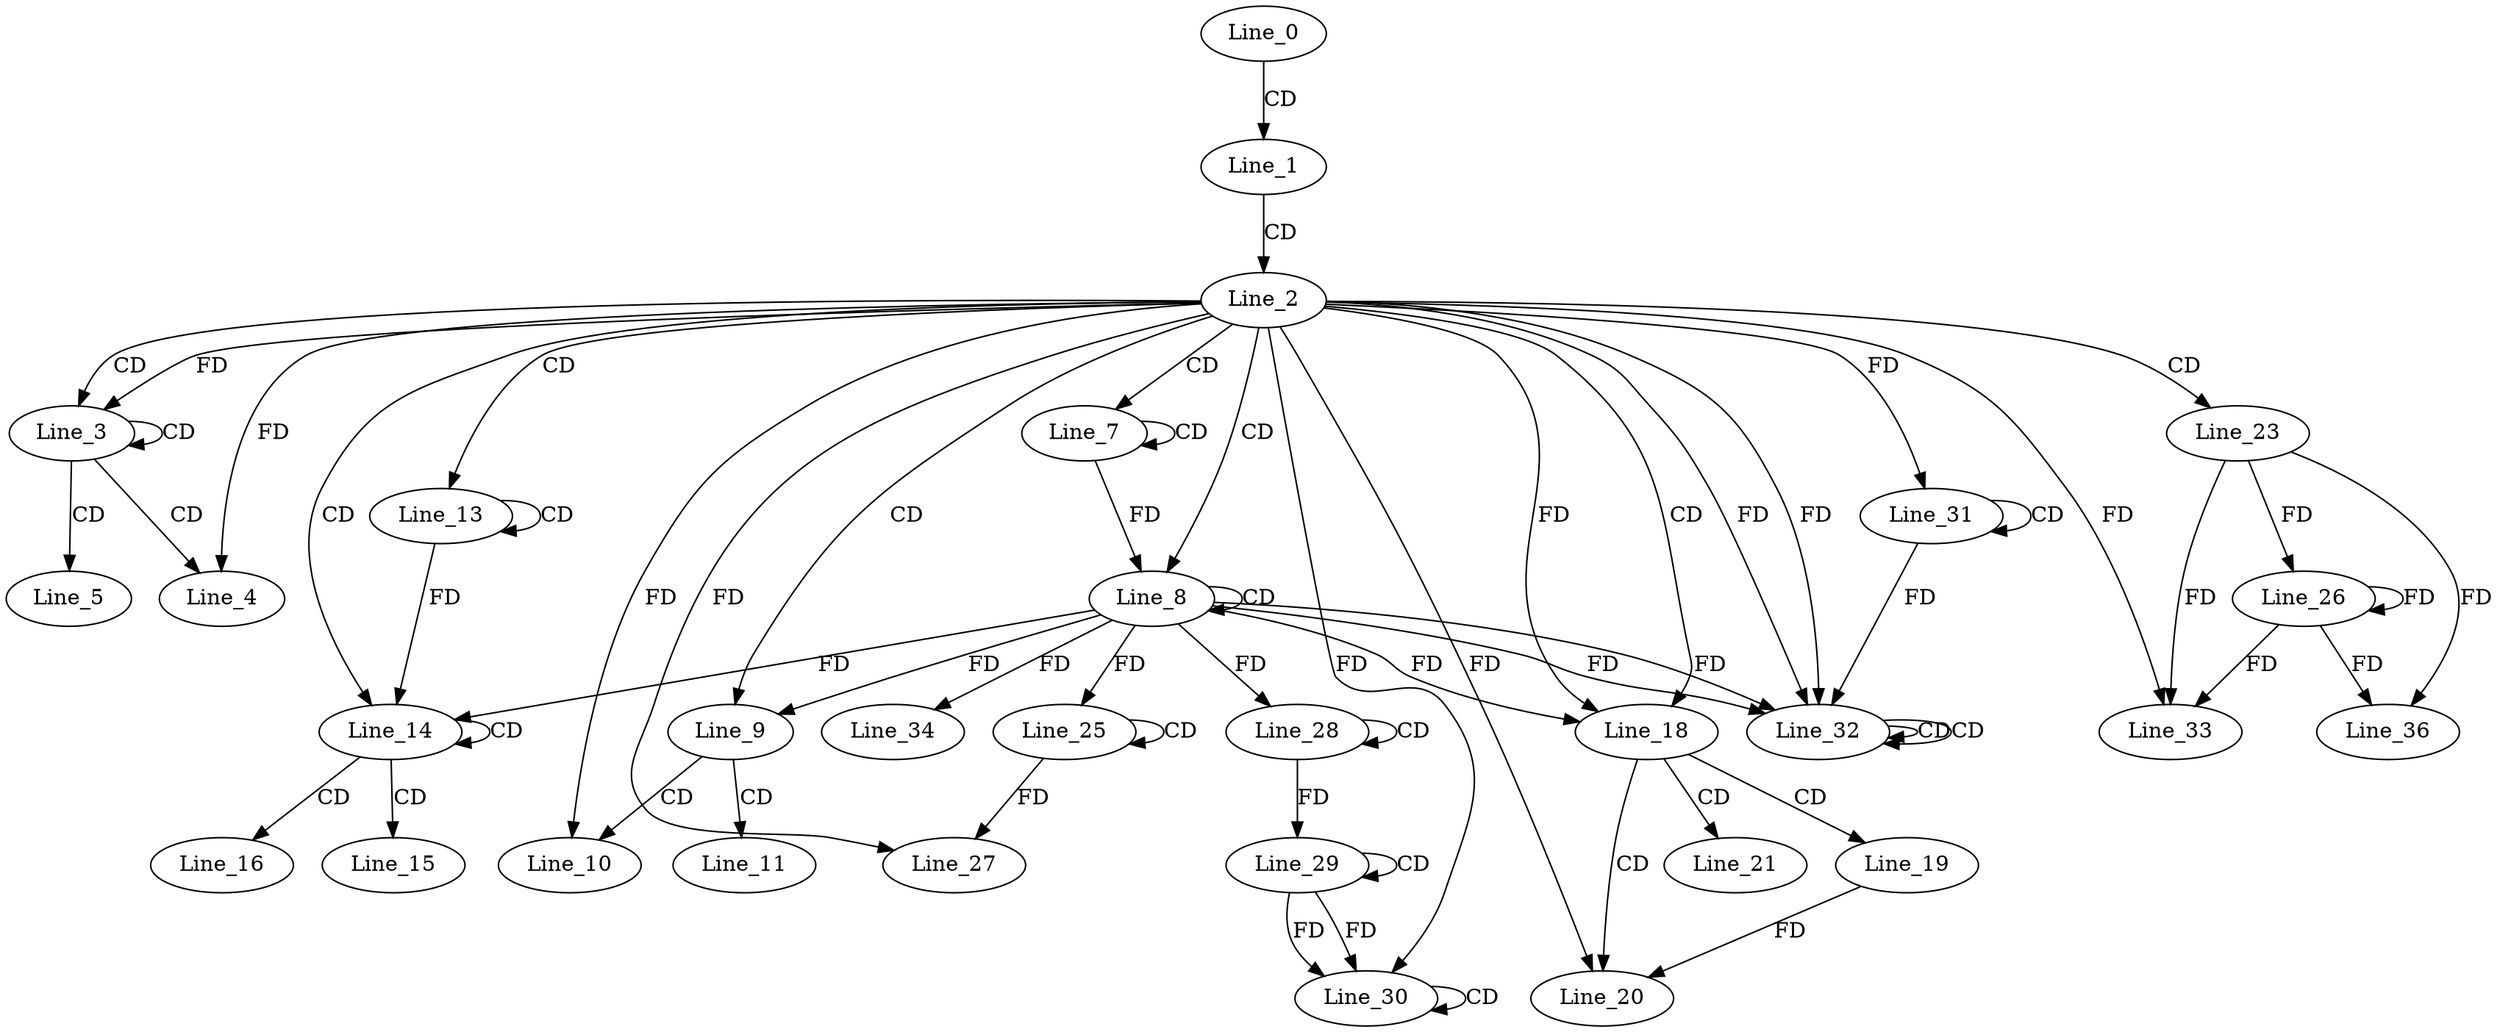 digraph G {
  Line_0;
  Line_1;
  Line_2;
  Line_3;
  Line_3;
  Line_4;
  Line_5;
  Line_7;
  Line_7;
  Line_8;
  Line_8;
  Line_9;
  Line_10;
  Line_11;
  Line_13;
  Line_13;
  Line_14;
  Line_14;
  Line_14;
  Line_14;
  Line_15;
  Line_16;
  Line_18;
  Line_18;
  Line_18;
  Line_19;
  Line_20;
  Line_20;
  Line_21;
  Line_23;
  Line_25;
  Line_25;
  Line_25;
  Line_26;
  Line_27;
  Line_27;
  Line_28;
  Line_28;
  Line_28;
  Line_29;
  Line_29;
  Line_30;
  Line_30;
  Line_30;
  Line_31;
  Line_31;
  Line_32;
  Line_32;
  Line_32;
  Line_32;
  Line_32;
  Line_32;
  Line_33;
  Line_33;
  Line_34;
  Line_36;
  Line_0 -> Line_1 [ label="CD" ];
  Line_1 -> Line_2 [ label="CD" ];
  Line_2 -> Line_3 [ label="CD" ];
  Line_3 -> Line_3 [ label="CD" ];
  Line_2 -> Line_3 [ label="FD" ];
  Line_3 -> Line_4 [ label="CD" ];
  Line_2 -> Line_4 [ label="FD" ];
  Line_3 -> Line_5 [ label="CD" ];
  Line_2 -> Line_7 [ label="CD" ];
  Line_7 -> Line_7 [ label="CD" ];
  Line_2 -> Line_8 [ label="CD" ];
  Line_8 -> Line_8 [ label="CD" ];
  Line_7 -> Line_8 [ label="FD" ];
  Line_2 -> Line_9 [ label="CD" ];
  Line_8 -> Line_9 [ label="FD" ];
  Line_9 -> Line_10 [ label="CD" ];
  Line_2 -> Line_10 [ label="FD" ];
  Line_9 -> Line_11 [ label="CD" ];
  Line_2 -> Line_13 [ label="CD" ];
  Line_13 -> Line_13 [ label="CD" ];
  Line_2 -> Line_14 [ label="CD" ];
  Line_14 -> Line_14 [ label="CD" ];
  Line_13 -> Line_14 [ label="FD" ];
  Line_8 -> Line_14 [ label="FD" ];
  Line_14 -> Line_15 [ label="CD" ];
  Line_14 -> Line_16 [ label="CD" ];
  Line_2 -> Line_18 [ label="CD" ];
  Line_8 -> Line_18 [ label="FD" ];
  Line_2 -> Line_18 [ label="FD" ];
  Line_18 -> Line_19 [ label="CD" ];
  Line_18 -> Line_20 [ label="CD" ];
  Line_2 -> Line_20 [ label="FD" ];
  Line_19 -> Line_20 [ label="FD" ];
  Line_18 -> Line_21 [ label="CD" ];
  Line_2 -> Line_23 [ label="CD" ];
  Line_25 -> Line_25 [ label="CD" ];
  Line_8 -> Line_25 [ label="FD" ];
  Line_23 -> Line_26 [ label="FD" ];
  Line_26 -> Line_26 [ label="FD" ];
  Line_2 -> Line_27 [ label="FD" ];
  Line_25 -> Line_27 [ label="FD" ];
  Line_28 -> Line_28 [ label="CD" ];
  Line_8 -> Line_28 [ label="FD" ];
  Line_29 -> Line_29 [ label="CD" ];
  Line_28 -> Line_29 [ label="FD" ];
  Line_29 -> Line_30 [ label="FD" ];
  Line_30 -> Line_30 [ label="CD" ];
  Line_29 -> Line_30 [ label="FD" ];
  Line_2 -> Line_30 [ label="FD" ];
  Line_31 -> Line_31 [ label="CD" ];
  Line_2 -> Line_31 [ label="FD" ];
  Line_31 -> Line_32 [ label="FD" ];
  Line_32 -> Line_32 [ label="CD" ];
  Line_2 -> Line_32 [ label="FD" ];
  Line_8 -> Line_32 [ label="FD" ];
  Line_32 -> Line_32 [ label="CD" ];
  Line_2 -> Line_32 [ label="FD" ];
  Line_8 -> Line_32 [ label="FD" ];
  Line_23 -> Line_33 [ label="FD" ];
  Line_26 -> Line_33 [ label="FD" ];
  Line_2 -> Line_33 [ label="FD" ];
  Line_8 -> Line_34 [ label="FD" ];
  Line_23 -> Line_36 [ label="FD" ];
  Line_26 -> Line_36 [ label="FD" ];
}
